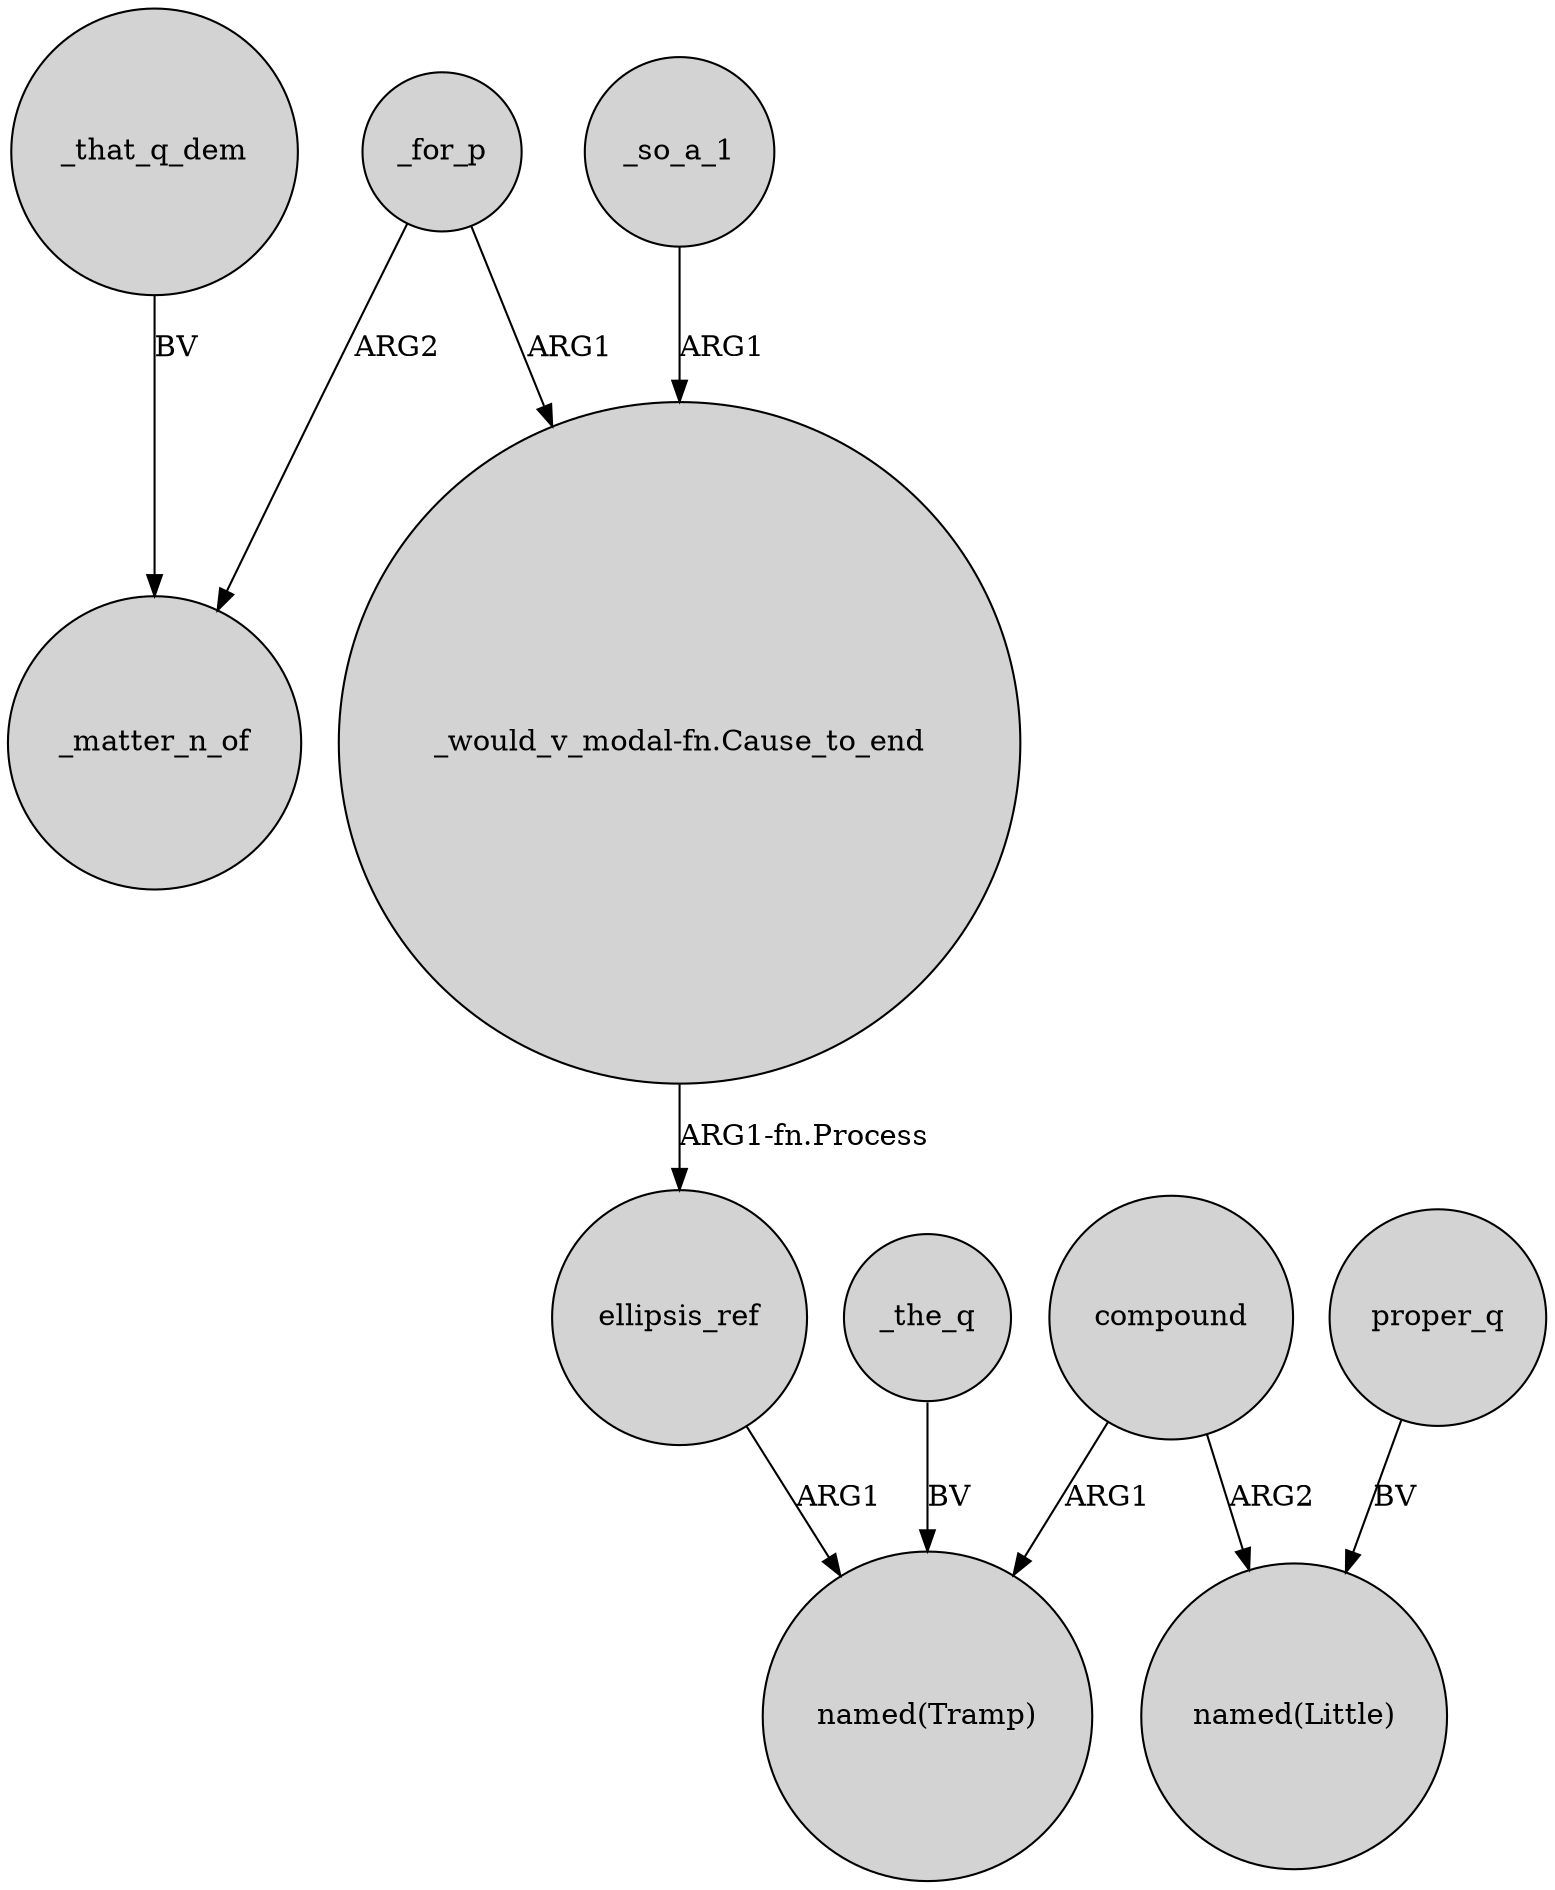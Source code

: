 digraph {
	node [shape=circle style=filled]
	_for_p -> _matter_n_of [label=ARG2]
	_for_p -> "_would_v_modal-fn.Cause_to_end" [label=ARG1]
	_so_a_1 -> "_would_v_modal-fn.Cause_to_end" [label=ARG1]
	compound -> "named(Little)" [label=ARG2]
	ellipsis_ref -> "named(Tramp)" [label=ARG1]
	proper_q -> "named(Little)" [label=BV]
	_that_q_dem -> _matter_n_of [label=BV]
	compound -> "named(Tramp)" [label=ARG1]
	_the_q -> "named(Tramp)" [label=BV]
	"_would_v_modal-fn.Cause_to_end" -> ellipsis_ref [label="ARG1-fn.Process"]
}
